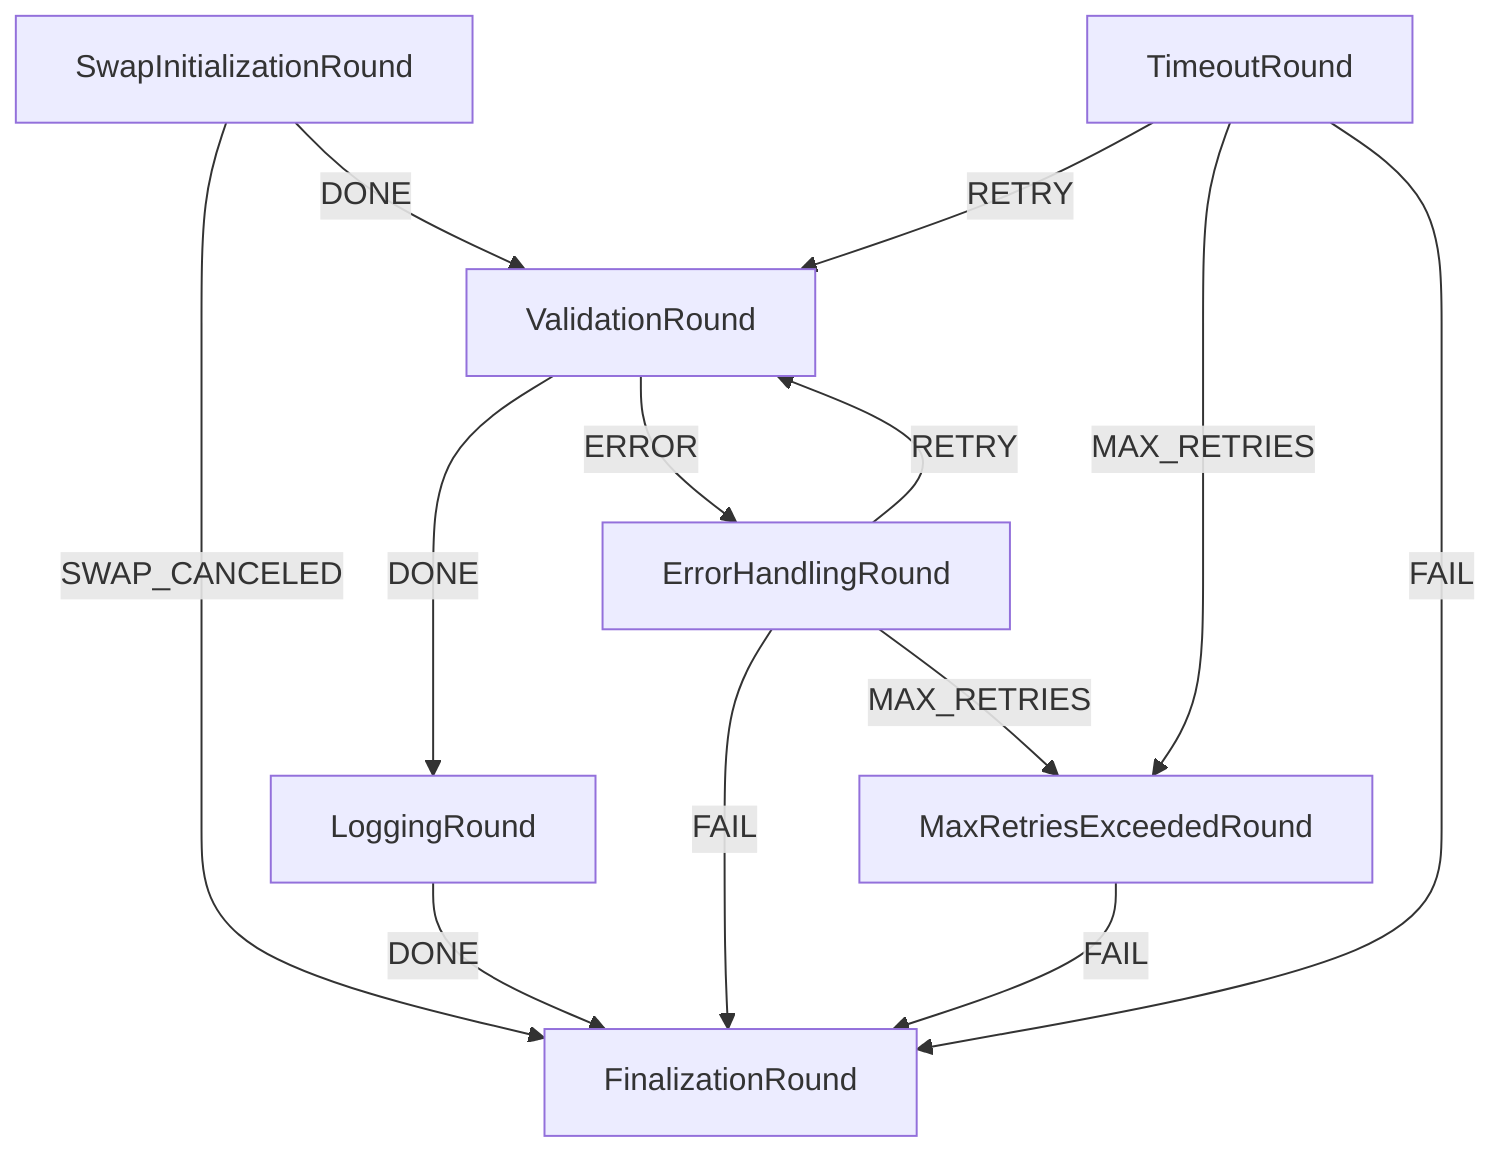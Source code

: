 graph TD
  TimeoutRound
  MaxRetriesExceededRound
  TimeoutRound
  ValidationRound
  LoggingRound
  SwapInitializationRound
  ErrorHandlingRound
  FinalizationRound
  SwapInitializationRound -->|DONE| ValidationRound
  SwapInitializationRound -->|SWAP_CANCELED| FinalizationRound
  ValidationRound -->|DONE| LoggingRound
  ValidationRound -->|ERROR| ErrorHandlingRound
  LoggingRound -->|DONE| FinalizationRound
  ErrorHandlingRound -->|RETRY| ValidationRound
  ErrorHandlingRound -->|FAIL| FinalizationRound
  ErrorHandlingRound -->|MAX_RETRIES| MaxRetriesExceededRound
  MaxRetriesExceededRound -->|FAIL| FinalizationRound
  TimeoutRound -->|RETRY| ValidationRound
  TimeoutRound -->|FAIL| FinalizationRound
  TimeoutRound -->|MAX_RETRIES| MaxRetriesExceededRound